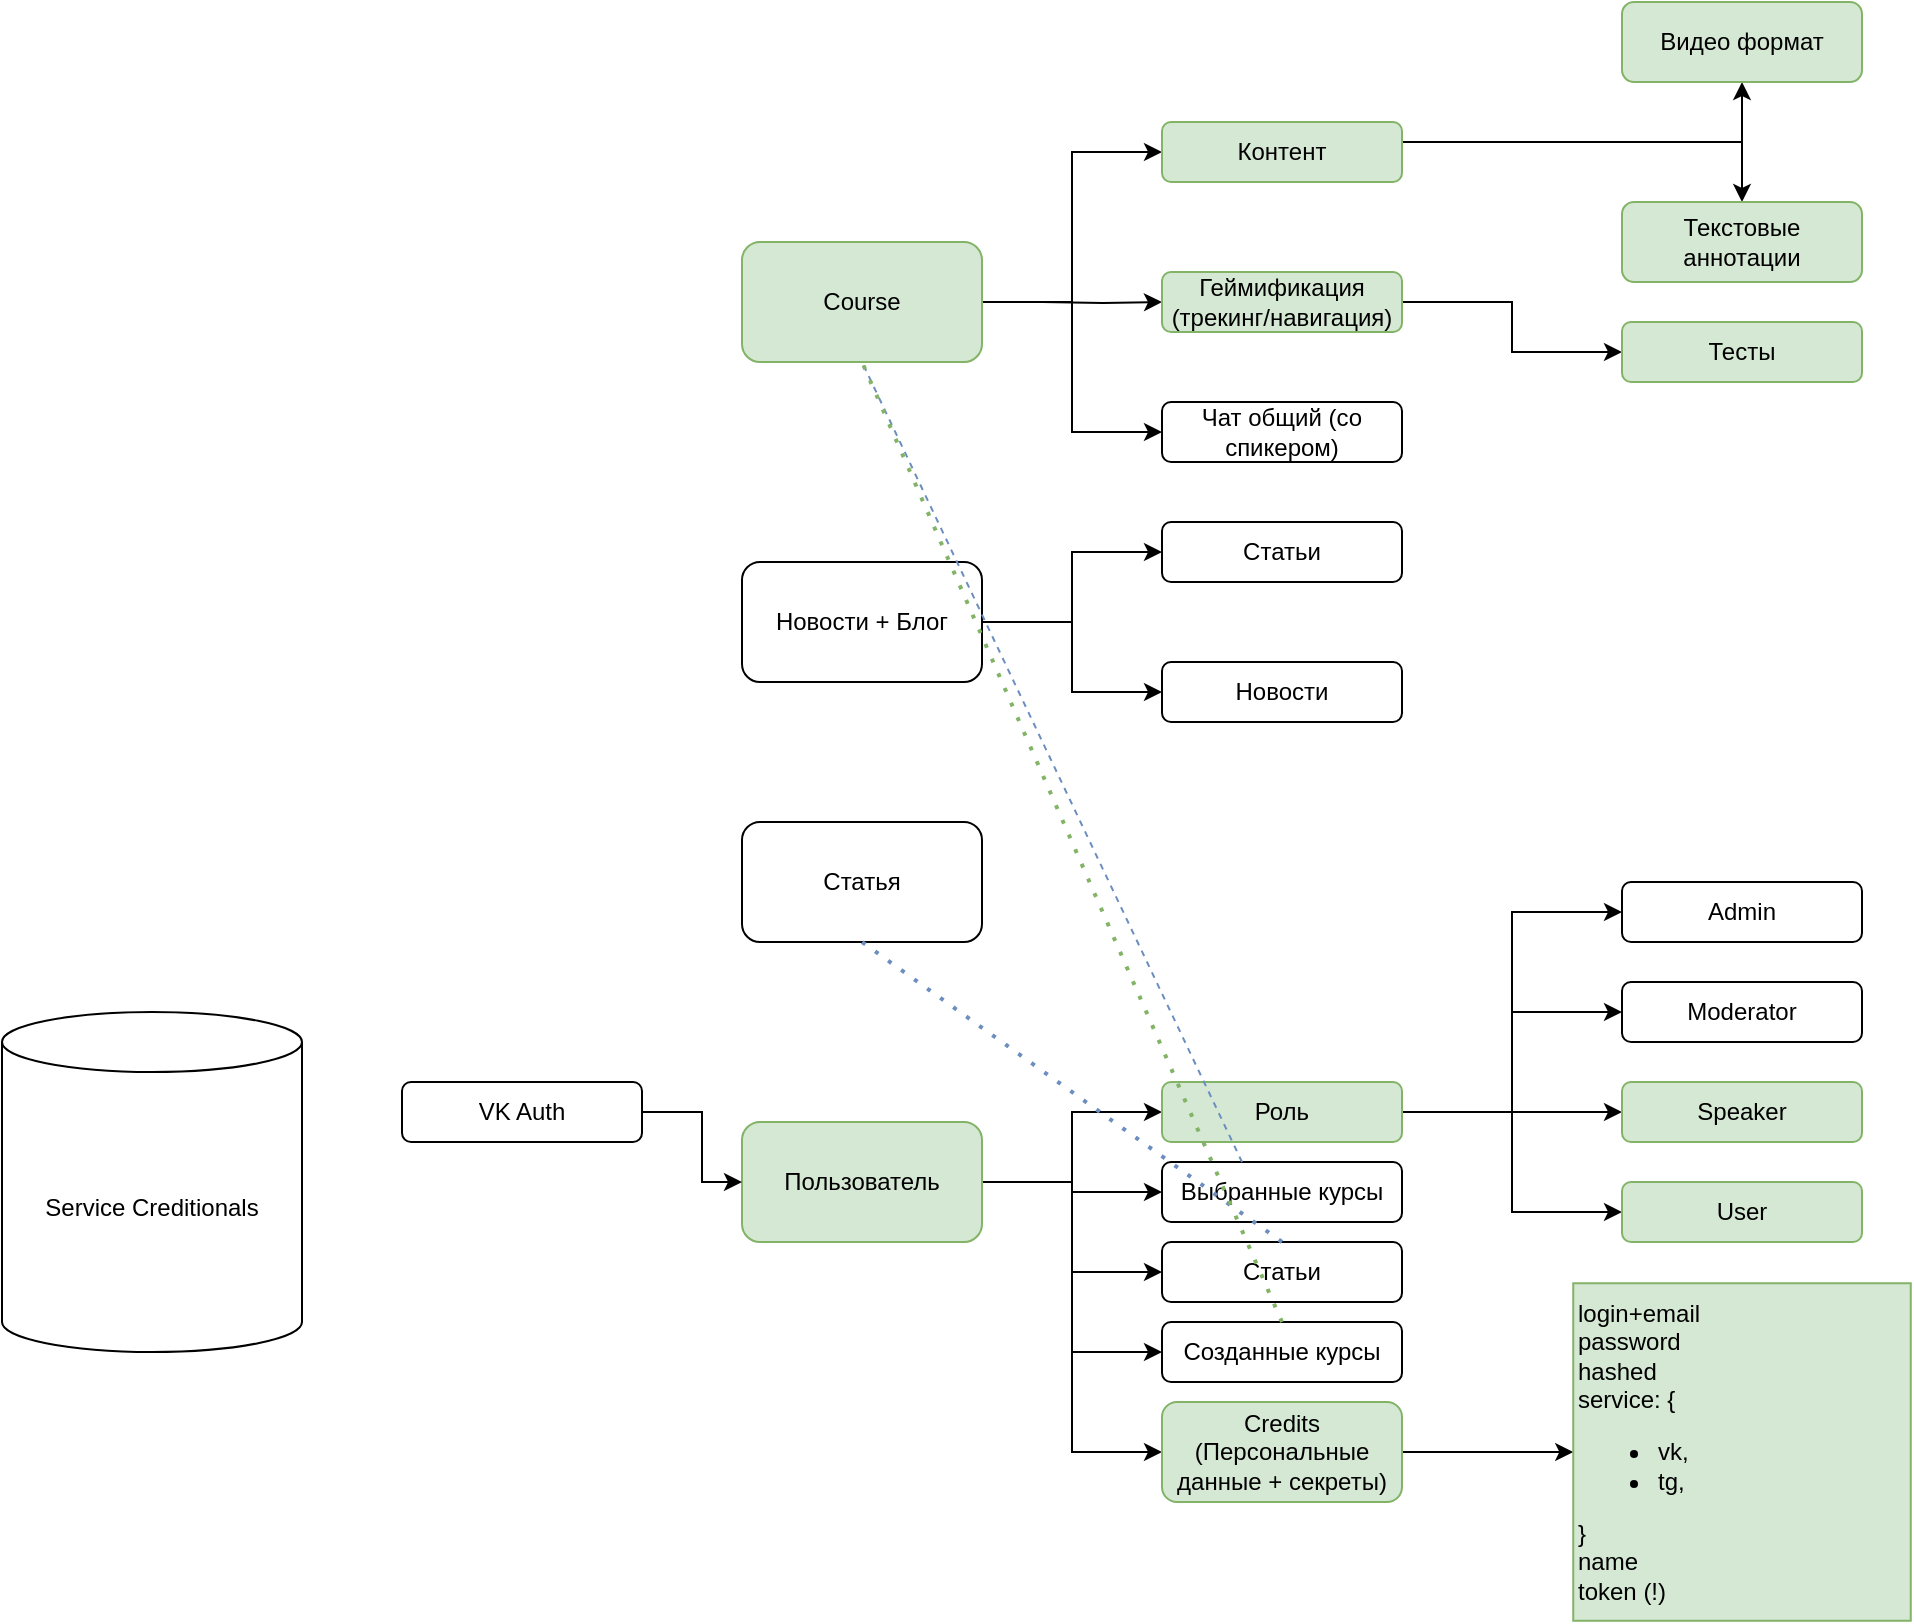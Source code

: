 <mxfile version="13.8.1" type="github">
  <diagram id="pdtcS8HSU4vzYj-G7qCz" name="Page-1">
    <mxGraphModel dx="2249" dy="791" grid="1" gridSize="10" guides="1" tooltips="1" connect="1" arrows="1" fold="1" page="1" pageScale="1" pageWidth="827" pageHeight="1169" math="0" shadow="0">
      <root>
        <mxCell id="0" />
        <mxCell id="1" parent="0" />
        <mxCell id="I8mf-kp6yxSKRDx8S8KW-7" style="edgeStyle=orthogonalEdgeStyle;rounded=0;orthogonalLoop=1;jettySize=auto;html=1;entryX=0;entryY=0.5;entryDx=0;entryDy=0;" edge="1" parent="1" target="I8mf-kp6yxSKRDx8S8KW-6">
          <mxGeometry relative="1" as="geometry">
            <mxPoint x="160" y="290" as="sourcePoint" />
          </mxGeometry>
        </mxCell>
        <mxCell id="I8mf-kp6yxSKRDx8S8KW-8" style="edgeStyle=orthogonalEdgeStyle;rounded=0;orthogonalLoop=1;jettySize=auto;html=1;entryX=0;entryY=0.5;entryDx=0;entryDy=0;" edge="1" parent="1" source="I8mf-kp6yxSKRDx8S8KW-2" target="I8mf-kp6yxSKRDx8S8KW-3">
          <mxGeometry relative="1" as="geometry" />
        </mxCell>
        <mxCell id="I8mf-kp6yxSKRDx8S8KW-9" style="edgeStyle=orthogonalEdgeStyle;rounded=0;orthogonalLoop=1;jettySize=auto;html=1;entryX=0;entryY=0.5;entryDx=0;entryDy=0;" edge="1" parent="1" source="I8mf-kp6yxSKRDx8S8KW-2" target="I8mf-kp6yxSKRDx8S8KW-4">
          <mxGeometry relative="1" as="geometry" />
        </mxCell>
        <mxCell id="I8mf-kp6yxSKRDx8S8KW-2" value="&lt;div&gt;Course&lt;/div&gt;" style="rounded=1;whiteSpace=wrap;html=1;fillColor=#d5e8d4;strokeColor=#82b366;" vertex="1" parent="1">
          <mxGeometry x="10" y="260" width="120" height="60" as="geometry" />
        </mxCell>
        <mxCell id="I8mf-kp6yxSKRDx8S8KW-12" style="edgeStyle=orthogonalEdgeStyle;rounded=0;orthogonalLoop=1;jettySize=auto;html=1;entryX=0.5;entryY=1;entryDx=0;entryDy=0;" edge="1" parent="1" source="I8mf-kp6yxSKRDx8S8KW-3" target="I8mf-kp6yxSKRDx8S8KW-10">
          <mxGeometry relative="1" as="geometry">
            <Array as="points">
              <mxPoint x="510" y="210" />
            </Array>
          </mxGeometry>
        </mxCell>
        <mxCell id="I8mf-kp6yxSKRDx8S8KW-13" style="edgeStyle=orthogonalEdgeStyle;rounded=0;orthogonalLoop=1;jettySize=auto;html=1;entryX=0.5;entryY=0;entryDx=0;entryDy=0;" edge="1" parent="1" source="I8mf-kp6yxSKRDx8S8KW-3" target="I8mf-kp6yxSKRDx8S8KW-11">
          <mxGeometry relative="1" as="geometry">
            <Array as="points">
              <mxPoint x="510" y="210" />
            </Array>
          </mxGeometry>
        </mxCell>
        <mxCell id="I8mf-kp6yxSKRDx8S8KW-3" value="Контент" style="rounded=1;whiteSpace=wrap;html=1;fillColor=#d5e8d4;strokeColor=#82b366;" vertex="1" parent="1">
          <mxGeometry x="220" y="200" width="120" height="30" as="geometry" />
        </mxCell>
        <mxCell id="I8mf-kp6yxSKRDx8S8KW-4" value="Чат общий (со спикером)" style="rounded=1;whiteSpace=wrap;html=1;" vertex="1" parent="1">
          <mxGeometry x="220" y="340" width="120" height="30" as="geometry" />
        </mxCell>
        <mxCell id="I8mf-kp6yxSKRDx8S8KW-47" style="edgeStyle=orthogonalEdgeStyle;rounded=0;orthogonalLoop=1;jettySize=auto;html=1;entryX=0;entryY=0.5;entryDx=0;entryDy=0;" edge="1" parent="1" source="I8mf-kp6yxSKRDx8S8KW-6" target="I8mf-kp6yxSKRDx8S8KW-46">
          <mxGeometry relative="1" as="geometry" />
        </mxCell>
        <mxCell id="I8mf-kp6yxSKRDx8S8KW-6" value="Геймификация (трекинг/навигация)" style="rounded=1;whiteSpace=wrap;html=1;fillColor=#d5e8d4;strokeColor=#82b366;" vertex="1" parent="1">
          <mxGeometry x="220" y="275" width="120" height="30" as="geometry" />
        </mxCell>
        <mxCell id="I8mf-kp6yxSKRDx8S8KW-10" value="Видео формат" style="rounded=1;whiteSpace=wrap;html=1;fillColor=#d5e8d4;strokeColor=#82b366;" vertex="1" parent="1">
          <mxGeometry x="450" y="140" width="120" height="40" as="geometry" />
        </mxCell>
        <mxCell id="I8mf-kp6yxSKRDx8S8KW-11" value="Текстовые аннотации" style="rounded=1;whiteSpace=wrap;html=1;fillColor=#d5e8d4;strokeColor=#82b366;" vertex="1" parent="1">
          <mxGeometry x="450" y="240" width="120" height="40" as="geometry" />
        </mxCell>
        <mxCell id="I8mf-kp6yxSKRDx8S8KW-17" style="edgeStyle=orthogonalEdgeStyle;rounded=0;orthogonalLoop=1;jettySize=auto;html=1;entryX=0;entryY=0.5;entryDx=0;entryDy=0;" edge="1" parent="1" source="I8mf-kp6yxSKRDx8S8KW-14" target="I8mf-kp6yxSKRDx8S8KW-15">
          <mxGeometry relative="1" as="geometry" />
        </mxCell>
        <mxCell id="I8mf-kp6yxSKRDx8S8KW-18" style="edgeStyle=orthogonalEdgeStyle;rounded=0;orthogonalLoop=1;jettySize=auto;html=1;" edge="1" parent="1" source="I8mf-kp6yxSKRDx8S8KW-14" target="I8mf-kp6yxSKRDx8S8KW-16">
          <mxGeometry relative="1" as="geometry" />
        </mxCell>
        <mxCell id="I8mf-kp6yxSKRDx8S8KW-14" value="Новости + Блог" style="rounded=1;whiteSpace=wrap;html=1;" vertex="1" parent="1">
          <mxGeometry x="10" y="420" width="120" height="60" as="geometry" />
        </mxCell>
        <mxCell id="I8mf-kp6yxSKRDx8S8KW-15" value="Статьи" style="rounded=1;whiteSpace=wrap;html=1;" vertex="1" parent="1">
          <mxGeometry x="220" y="400" width="120" height="30" as="geometry" />
        </mxCell>
        <mxCell id="I8mf-kp6yxSKRDx8S8KW-16" value="Новости" style="rounded=1;whiteSpace=wrap;html=1;" vertex="1" parent="1">
          <mxGeometry x="220" y="470" width="120" height="30" as="geometry" />
        </mxCell>
        <mxCell id="I8mf-kp6yxSKRDx8S8KW-23" style="edgeStyle=orthogonalEdgeStyle;rounded=0;orthogonalLoop=1;jettySize=auto;html=1;" edge="1" parent="1" source="I8mf-kp6yxSKRDx8S8KW-19" target="I8mf-kp6yxSKRDx8S8KW-21">
          <mxGeometry relative="1" as="geometry" />
        </mxCell>
        <mxCell id="I8mf-kp6yxSKRDx8S8KW-31" style="edgeStyle=orthogonalEdgeStyle;rounded=0;orthogonalLoop=1;jettySize=auto;html=1;" edge="1" parent="1" source="I8mf-kp6yxSKRDx8S8KW-19" target="I8mf-kp6yxSKRDx8S8KW-30">
          <mxGeometry relative="1" as="geometry" />
        </mxCell>
        <mxCell id="I8mf-kp6yxSKRDx8S8KW-35" style="edgeStyle=orthogonalEdgeStyle;rounded=0;orthogonalLoop=1;jettySize=auto;html=1;entryX=0;entryY=0.5;entryDx=0;entryDy=0;" edge="1" parent="1" source="I8mf-kp6yxSKRDx8S8KW-19" target="I8mf-kp6yxSKRDx8S8KW-33">
          <mxGeometry relative="1" as="geometry" />
        </mxCell>
        <mxCell id="I8mf-kp6yxSKRDx8S8KW-36" style="edgeStyle=orthogonalEdgeStyle;rounded=0;orthogonalLoop=1;jettySize=auto;html=1;entryX=0;entryY=0.5;entryDx=0;entryDy=0;" edge="1" parent="1" source="I8mf-kp6yxSKRDx8S8KW-19" target="I8mf-kp6yxSKRDx8S8KW-34">
          <mxGeometry relative="1" as="geometry" />
        </mxCell>
        <mxCell id="I8mf-kp6yxSKRDx8S8KW-41" style="edgeStyle=orthogonalEdgeStyle;rounded=0;orthogonalLoop=1;jettySize=auto;html=1;entryX=0;entryY=0.5;entryDx=0;entryDy=0;" edge="1" parent="1" source="I8mf-kp6yxSKRDx8S8KW-19" target="I8mf-kp6yxSKRDx8S8KW-40">
          <mxGeometry relative="1" as="geometry" />
        </mxCell>
        <mxCell id="I8mf-kp6yxSKRDx8S8KW-19" value="Пользователь" style="rounded=1;whiteSpace=wrap;html=1;fillColor=#d5e8d4;strokeColor=#82b366;" vertex="1" parent="1">
          <mxGeometry x="10" y="700" width="120" height="60" as="geometry" />
        </mxCell>
        <mxCell id="I8mf-kp6yxSKRDx8S8KW-22" style="edgeStyle=orthogonalEdgeStyle;rounded=0;orthogonalLoop=1;jettySize=auto;html=1;entryX=0;entryY=0.5;entryDx=0;entryDy=0;" edge="1" parent="1" source="I8mf-kp6yxSKRDx8S8KW-20" target="I8mf-kp6yxSKRDx8S8KW-19">
          <mxGeometry relative="1" as="geometry">
            <Array as="points">
              <mxPoint x="-10" y="730" />
            </Array>
          </mxGeometry>
        </mxCell>
        <mxCell id="I8mf-kp6yxSKRDx8S8KW-20" value="VK Auth" style="rounded=1;whiteSpace=wrap;html=1;" vertex="1" parent="1">
          <mxGeometry x="-160" y="680" width="120" height="30" as="geometry" />
        </mxCell>
        <mxCell id="I8mf-kp6yxSKRDx8S8KW-27" style="edgeStyle=orthogonalEdgeStyle;rounded=0;orthogonalLoop=1;jettySize=auto;html=1;" edge="1" parent="1" source="I8mf-kp6yxSKRDx8S8KW-21" target="I8mf-kp6yxSKRDx8S8KW-25">
          <mxGeometry relative="1" as="geometry" />
        </mxCell>
        <mxCell id="I8mf-kp6yxSKRDx8S8KW-28" style="edgeStyle=orthogonalEdgeStyle;rounded=0;orthogonalLoop=1;jettySize=auto;html=1;entryX=0;entryY=0.5;entryDx=0;entryDy=0;" edge="1" parent="1" source="I8mf-kp6yxSKRDx8S8KW-21" target="I8mf-kp6yxSKRDx8S8KW-24">
          <mxGeometry relative="1" as="geometry" />
        </mxCell>
        <mxCell id="I8mf-kp6yxSKRDx8S8KW-29" style="edgeStyle=orthogonalEdgeStyle;rounded=0;orthogonalLoop=1;jettySize=auto;html=1;entryX=0;entryY=0.5;entryDx=0;entryDy=0;" edge="1" parent="1" source="I8mf-kp6yxSKRDx8S8KW-21" target="I8mf-kp6yxSKRDx8S8KW-26">
          <mxGeometry relative="1" as="geometry" />
        </mxCell>
        <mxCell id="I8mf-kp6yxSKRDx8S8KW-43" style="edgeStyle=orthogonalEdgeStyle;rounded=0;orthogonalLoop=1;jettySize=auto;html=1;entryX=0;entryY=0.5;entryDx=0;entryDy=0;" edge="1" parent="1" source="I8mf-kp6yxSKRDx8S8KW-21" target="I8mf-kp6yxSKRDx8S8KW-42">
          <mxGeometry relative="1" as="geometry" />
        </mxCell>
        <mxCell id="I8mf-kp6yxSKRDx8S8KW-21" value="Роль" style="rounded=1;whiteSpace=wrap;html=1;fillColor=#d5e8d4;strokeColor=#82b366;" vertex="1" parent="1">
          <mxGeometry x="220" y="680" width="120" height="30" as="geometry" />
        </mxCell>
        <mxCell id="I8mf-kp6yxSKRDx8S8KW-24" value="Admin" style="rounded=1;whiteSpace=wrap;html=1;" vertex="1" parent="1">
          <mxGeometry x="450" y="580" width="120" height="30" as="geometry" />
        </mxCell>
        <mxCell id="I8mf-kp6yxSKRDx8S8KW-25" value="Speaker" style="rounded=1;whiteSpace=wrap;html=1;fillColor=#d5e8d4;strokeColor=#82b366;" vertex="1" parent="1">
          <mxGeometry x="450" y="680" width="120" height="30" as="geometry" />
        </mxCell>
        <mxCell id="I8mf-kp6yxSKRDx8S8KW-26" value="User" style="rounded=1;whiteSpace=wrap;html=1;fillColor=#d5e8d4;strokeColor=#82b366;" vertex="1" parent="1">
          <mxGeometry x="450" y="730" width="120" height="30" as="geometry" />
        </mxCell>
        <mxCell id="I8mf-kp6yxSKRDx8S8KW-30" value="Выбранные курсы" style="rounded=1;whiteSpace=wrap;html=1;" vertex="1" parent="1">
          <mxGeometry x="220" y="720" width="120" height="30" as="geometry" />
        </mxCell>
        <mxCell id="I8mf-kp6yxSKRDx8S8KW-32" value="" style="endArrow=none;dashed=1;html=1;entryX=0.5;entryY=1;entryDx=0;entryDy=0;fillColor=#dae8fc;strokeColor=#6c8ebf;" edge="1" parent="1" target="I8mf-kp6yxSKRDx8S8KW-2">
          <mxGeometry width="50" height="50" relative="1" as="geometry">
            <mxPoint x="260" y="720" as="sourcePoint" />
            <mxPoint x="-90" y="530" as="targetPoint" />
          </mxGeometry>
        </mxCell>
        <mxCell id="I8mf-kp6yxSKRDx8S8KW-33" value="Статьи" style="rounded=1;whiteSpace=wrap;html=1;" vertex="1" parent="1">
          <mxGeometry x="220" y="760" width="120" height="30" as="geometry" />
        </mxCell>
        <mxCell id="I8mf-kp6yxSKRDx8S8KW-34" value="Созданные курсы" style="rounded=1;whiteSpace=wrap;html=1;" vertex="1" parent="1">
          <mxGeometry x="220" y="800" width="120" height="30" as="geometry" />
        </mxCell>
        <mxCell id="I8mf-kp6yxSKRDx8S8KW-37" value="Статья" style="rounded=1;whiteSpace=wrap;html=1;" vertex="1" parent="1">
          <mxGeometry x="10" y="550" width="120" height="60" as="geometry" />
        </mxCell>
        <mxCell id="I8mf-kp6yxSKRDx8S8KW-38" value="" style="endArrow=none;dashed=1;html=1;dashPattern=1 3;strokeWidth=2;exitX=0.5;exitY=0;exitDx=0;exitDy=0;entryX=0.5;entryY=1;entryDx=0;entryDy=0;fillColor=#dae8fc;strokeColor=#6c8ebf;" edge="1" parent="1" source="I8mf-kp6yxSKRDx8S8KW-33" target="I8mf-kp6yxSKRDx8S8KW-37">
          <mxGeometry width="50" height="50" relative="1" as="geometry">
            <mxPoint x="330" y="600" as="sourcePoint" />
            <mxPoint x="380" y="550" as="targetPoint" />
          </mxGeometry>
        </mxCell>
        <mxCell id="I8mf-kp6yxSKRDx8S8KW-39" value="" style="endArrow=none;dashed=1;html=1;dashPattern=1 3;strokeWidth=2;exitX=0.5;exitY=0;exitDx=0;exitDy=0;entryX=0.5;entryY=1;entryDx=0;entryDy=0;fillColor=#d5e8d4;strokeColor=#82b366;" edge="1" parent="1" source="I8mf-kp6yxSKRDx8S8KW-34" target="I8mf-kp6yxSKRDx8S8KW-2">
          <mxGeometry width="50" height="50" relative="1" as="geometry">
            <mxPoint x="350" y="830" as="sourcePoint" />
            <mxPoint x="400" y="780" as="targetPoint" />
          </mxGeometry>
        </mxCell>
        <mxCell id="I8mf-kp6yxSKRDx8S8KW-45" style="edgeStyle=orthogonalEdgeStyle;rounded=0;orthogonalLoop=1;jettySize=auto;html=1;entryX=0;entryY=0.5;entryDx=0;entryDy=0;" edge="1" parent="1" source="I8mf-kp6yxSKRDx8S8KW-40" target="I8mf-kp6yxSKRDx8S8KW-44">
          <mxGeometry relative="1" as="geometry" />
        </mxCell>
        <mxCell id="I8mf-kp6yxSKRDx8S8KW-40" value="&lt;div&gt;Credits (Персональные данные + секреты)&lt;/div&gt;" style="rounded=1;whiteSpace=wrap;html=1;fillColor=#d5e8d4;strokeColor=#82b366;" vertex="1" parent="1">
          <mxGeometry x="220" y="840" width="120" height="50" as="geometry" />
        </mxCell>
        <mxCell id="I8mf-kp6yxSKRDx8S8KW-42" value="Moderator" style="rounded=1;whiteSpace=wrap;html=1;" vertex="1" parent="1">
          <mxGeometry x="450" y="630" width="120" height="30" as="geometry" />
        </mxCell>
        <mxCell id="I8mf-kp6yxSKRDx8S8KW-44" value="&lt;div align=&quot;left&quot;&gt;login+email&lt;br&gt;password&lt;br&gt;hashed&lt;br&gt;service: {&lt;br&gt;&lt;ul&gt;&lt;li&gt;vk,&lt;/li&gt;&lt;li&gt;tg,&lt;/li&gt;&lt;/ul&gt;}&lt;br&gt;name&lt;br&gt;token (!)&lt;br&gt;&lt;/div&gt;" style="whiteSpace=wrap;html=1;aspect=fixed;fillColor=#d5e8d4;strokeColor=#82b366;align=left;" vertex="1" parent="1">
          <mxGeometry x="425.63" y="780.63" width="168.75" height="168.75" as="geometry" />
        </mxCell>
        <mxCell id="I8mf-kp6yxSKRDx8S8KW-46" value="Тесты" style="rounded=1;whiteSpace=wrap;html=1;fillColor=#d5e8d4;strokeColor=#82b366;" vertex="1" parent="1">
          <mxGeometry x="450" y="300" width="120" height="30" as="geometry" />
        </mxCell>
        <mxCell id="I8mf-kp6yxSKRDx8S8KW-49" value="Service Creditionals" style="shape=cylinder3;whiteSpace=wrap;html=1;boundedLbl=1;backgroundOutline=1;size=15;rotation=0;" vertex="1" parent="1">
          <mxGeometry x="-360" y="645" width="150" height="170" as="geometry" />
        </mxCell>
      </root>
    </mxGraphModel>
  </diagram>
</mxfile>
